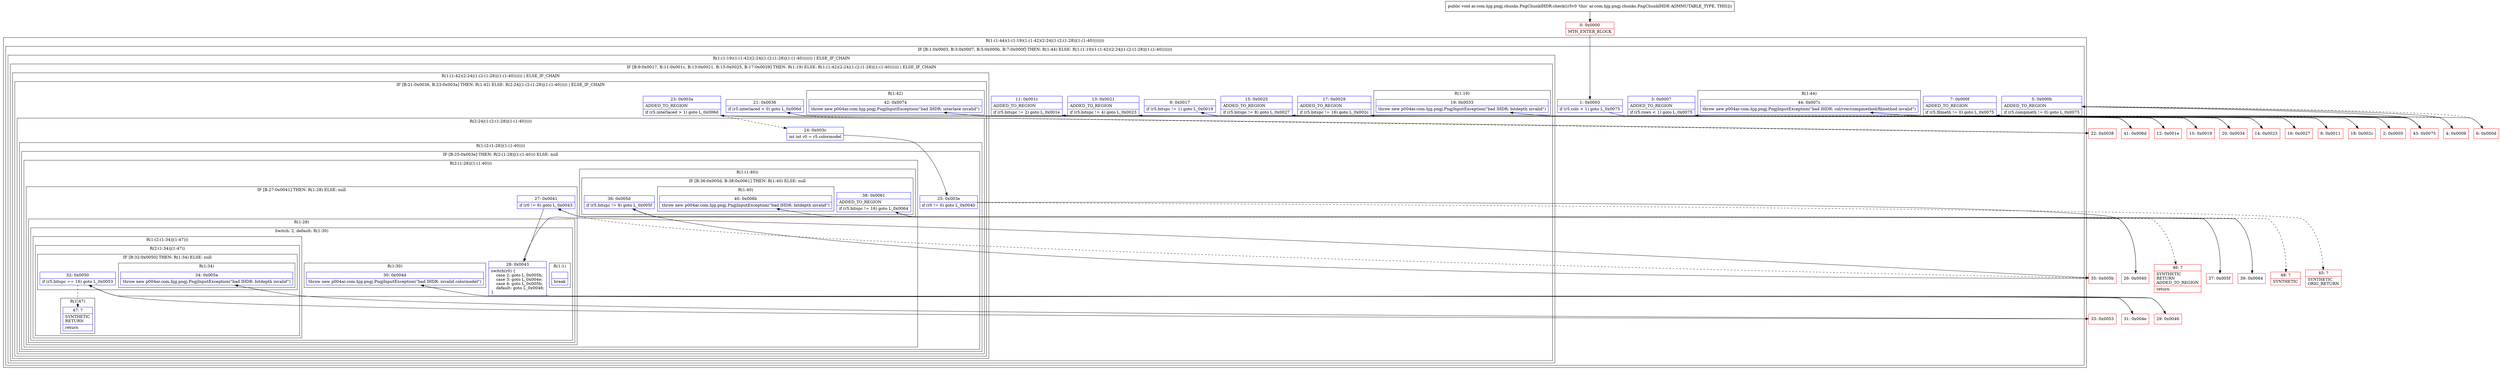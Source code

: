 digraph "CFG forar.com.hjg.pngj.chunks.PngChunkIHDR.check()V" {
subgraph cluster_Region_652121171 {
label = "R(1:(1:44)(1:(1:19)(1:(1:42)(2:24|(1:(2:(1:28)|(1:(1:40))))))))";
node [shape=record,color=blue];
subgraph cluster_IfRegion_1628981540 {
label = "IF [B:1:0x0003, B:3:0x0007, B:5:0x000b, B:7:0x000f] THEN: R(1:44) ELSE: R(1:(1:19)(1:(1:42)(2:24|(1:(2:(1:28)|(1:(1:40)))))))";
node [shape=record,color=blue];
Node_1 [shape=record,label="{1\:\ 0x0003|if (r5.cols \< 1) goto L_0x0075\l}"];
Node_3 [shape=record,label="{3\:\ 0x0007|ADDED_TO_REGION\l|if (r5.rows \< 1) goto L_0x0075\l}"];
Node_5 [shape=record,label="{5\:\ 0x000b|ADDED_TO_REGION\l|if (r5.compmeth != 0) goto L_0x0075\l}"];
Node_7 [shape=record,label="{7\:\ 0x000f|ADDED_TO_REGION\l|if (r5.filmeth != 0) goto L_0x0075\l}"];
subgraph cluster_Region_1972242763 {
label = "R(1:44)";
node [shape=record,color=blue];
Node_44 [shape=record,label="{44\:\ 0x007c|throw new p004ar.com.hjg.pngj.PngjInputException(\"bad IHDR: col\/row\/compmethod\/filmethod invalid\")\l}"];
}
subgraph cluster_Region_901606845 {
label = "R(1:(1:19)(1:(1:42)(2:24|(1:(2:(1:28)|(1:(1:40))))))) | ELSE_IF_CHAIN\l";
node [shape=record,color=blue];
subgraph cluster_IfRegion_1729305429 {
label = "IF [B:9:0x0017, B:11:0x001c, B:13:0x0021, B:15:0x0025, B:17:0x0029] THEN: R(1:19) ELSE: R(1:(1:42)(2:24|(1:(2:(1:28)|(1:(1:40)))))) | ELSE_IF_CHAIN\l";
node [shape=record,color=blue];
Node_9 [shape=record,label="{9\:\ 0x0017|if (r5.bitspc != 1) goto L_0x0019\l}"];
Node_11 [shape=record,label="{11\:\ 0x001c|ADDED_TO_REGION\l|if (r5.bitspc != 2) goto L_0x001e\l}"];
Node_13 [shape=record,label="{13\:\ 0x0021|ADDED_TO_REGION\l|if (r5.bitspc != 4) goto L_0x0023\l}"];
Node_15 [shape=record,label="{15\:\ 0x0025|ADDED_TO_REGION\l|if (r5.bitspc != 8) goto L_0x0027\l}"];
Node_17 [shape=record,label="{17\:\ 0x0029|ADDED_TO_REGION\l|if (r5.bitspc != 16) goto L_0x002c\l}"];
subgraph cluster_Region_1155612666 {
label = "R(1:19)";
node [shape=record,color=blue];
Node_19 [shape=record,label="{19\:\ 0x0033|throw new p004ar.com.hjg.pngj.PngjInputException(\"bad IHDR: bitdepth invalid\")\l}"];
}
subgraph cluster_Region_1092657788 {
label = "R(1:(1:42)(2:24|(1:(2:(1:28)|(1:(1:40)))))) | ELSE_IF_CHAIN\l";
node [shape=record,color=blue];
subgraph cluster_IfRegion_523173728 {
label = "IF [B:21:0x0036, B:23:0x003a] THEN: R(1:42) ELSE: R(2:24|(1:(2:(1:28)|(1:(1:40))))) | ELSE_IF_CHAIN\l";
node [shape=record,color=blue];
Node_21 [shape=record,label="{21\:\ 0x0036|if (r5.interlaced \< 0) goto L_0x006d\l}"];
Node_23 [shape=record,label="{23\:\ 0x003a|ADDED_TO_REGION\l|if (r5.interlaced \> 1) goto L_0x006d\l}"];
subgraph cluster_Region_1620612707 {
label = "R(1:42)";
node [shape=record,color=blue];
Node_42 [shape=record,label="{42\:\ 0x0074|throw new p004ar.com.hjg.pngj.PngjInputException(\"bad IHDR: interlace invalid\")\l}"];
}
subgraph cluster_Region_205295236 {
label = "R(2:24|(1:(2:(1:28)|(1:(1:40)))))";
node [shape=record,color=blue];
Node_24 [shape=record,label="{24\:\ 0x003c|int int r0 = r5.colormodel\l}"];
subgraph cluster_Region_768310117 {
label = "R(1:(2:(1:28)|(1:(1:40))))";
node [shape=record,color=blue];
subgraph cluster_IfRegion_467001194 {
label = "IF [B:25:0x003e] THEN: R(2:(1:28)|(1:(1:40))) ELSE: null";
node [shape=record,color=blue];
Node_25 [shape=record,label="{25\:\ 0x003e|if (r0 != 0) goto L_0x0040\l}"];
subgraph cluster_Region_1773936610 {
label = "R(2:(1:28)|(1:(1:40)))";
node [shape=record,color=blue];
subgraph cluster_IfRegion_330638637 {
label = "IF [B:27:0x0041] THEN: R(1:28) ELSE: null";
node [shape=record,color=blue];
Node_27 [shape=record,label="{27\:\ 0x0041|if (r0 != 6) goto L_0x0043\l}"];
subgraph cluster_Region_25241674 {
label = "R(1:28)";
node [shape=record,color=blue];
subgraph cluster_SwitchRegion_1278382935 {
label = "Switch: 2, default: R(1:30)";
node [shape=record,color=blue];
Node_28 [shape=record,label="{28\:\ 0x0043|switch(r0) \{\l    case 2: goto L_0x005b;\l    case 3: goto L_0x004e;\l    case 4: goto L_0x005b;\l    default: goto L_0x0046;\l\}\l}"];
subgraph cluster_Region_630099351 {
label = "R(1:1)";
node [shape=record,color=blue];
Node_InsnContainer_1399376400 [shape=record,label="{|break\l}"];
}
subgraph cluster_Region_1512217744 {
label = "R(1:(2:(1:34)|(1:47)))";
node [shape=record,color=blue];
subgraph cluster_Region_1391017190 {
label = "R(2:(1:34)|(1:47))";
node [shape=record,color=blue];
subgraph cluster_IfRegion_56291609 {
label = "IF [B:32:0x0050] THEN: R(1:34) ELSE: null";
node [shape=record,color=blue];
Node_32 [shape=record,label="{32\:\ 0x0050|if (r5.bitspc == 16) goto L_0x0053\l}"];
subgraph cluster_Region_385323816 {
label = "R(1:34)";
node [shape=record,color=blue];
Node_34 [shape=record,label="{34\:\ 0x005a|throw new p004ar.com.hjg.pngj.PngjInputException(\"bad IHDR: bitdepth invalid\")\l}"];
}
}
subgraph cluster_Region_1493126010 {
label = "R(1:47)";
node [shape=record,color=blue];
Node_47 [shape=record,label="{47\:\ ?|SYNTHETIC\lRETURN\l|return\l}"];
}
}
}
subgraph cluster_Region_1131041423 {
label = "R(1:30)";
node [shape=record,color=blue];
Node_30 [shape=record,label="{30\:\ 0x004d|throw new p004ar.com.hjg.pngj.PngjInputException(\"bad IHDR: invalid colormodel\")\l}"];
}
}
}
}
subgraph cluster_Region_401387970 {
label = "R(1:(1:40))";
node [shape=record,color=blue];
subgraph cluster_IfRegion_1026035396 {
label = "IF [B:36:0x005d, B:38:0x0061] THEN: R(1:40) ELSE: null";
node [shape=record,color=blue];
Node_36 [shape=record,label="{36\:\ 0x005d|if (r5.bitspc != 8) goto L_0x005f\l}"];
Node_38 [shape=record,label="{38\:\ 0x0061|ADDED_TO_REGION\l|if (r5.bitspc != 16) goto L_0x0064\l}"];
subgraph cluster_Region_531506816 {
label = "R(1:40)";
node [shape=record,color=blue];
Node_40 [shape=record,label="{40\:\ 0x006b|throw new p004ar.com.hjg.pngj.PngjInputException(\"bad IHDR: bitdepth invalid\")\l}"];
}
}
}
}
}
}
}
}
}
}
}
}
}
Node_0 [shape=record,color=red,label="{0\:\ 0x0000|MTH_ENTER_BLOCK\l}"];
Node_2 [shape=record,color=red,label="{2\:\ 0x0005}"];
Node_4 [shape=record,color=red,label="{4\:\ 0x0009}"];
Node_6 [shape=record,color=red,label="{6\:\ 0x000d}"];
Node_8 [shape=record,color=red,label="{8\:\ 0x0011}"];
Node_10 [shape=record,color=red,label="{10\:\ 0x0019}"];
Node_12 [shape=record,color=red,label="{12\:\ 0x001e}"];
Node_14 [shape=record,color=red,label="{14\:\ 0x0023}"];
Node_16 [shape=record,color=red,label="{16\:\ 0x0027}"];
Node_18 [shape=record,color=red,label="{18\:\ 0x002c}"];
Node_20 [shape=record,color=red,label="{20\:\ 0x0034}"];
Node_22 [shape=record,color=red,label="{22\:\ 0x0038}"];
Node_26 [shape=record,color=red,label="{26\:\ 0x0040}"];
Node_29 [shape=record,color=red,label="{29\:\ 0x0046}"];
Node_31 [shape=record,color=red,label="{31\:\ 0x004e}"];
Node_33 [shape=record,color=red,label="{33\:\ 0x0053}"];
Node_35 [shape=record,color=red,label="{35\:\ 0x005b}"];
Node_37 [shape=record,color=red,label="{37\:\ 0x005f}"];
Node_39 [shape=record,color=red,label="{39\:\ 0x0064}"];
Node_41 [shape=record,color=red,label="{41\:\ 0x006d}"];
Node_43 [shape=record,color=red,label="{43\:\ 0x0075}"];
Node_45 [shape=record,color=red,label="{45\:\ ?|SYNTHETIC\lORIG_RETURN\l}"];
Node_46 [shape=record,color=red,label="{46\:\ ?|SYNTHETIC\lRETURN\lADDED_TO_REGION\l|return\l}"];
Node_48 [shape=record,color=red,label="{48\:\ ?|SYNTHETIC\l}"];
MethodNode[shape=record,label="{public void ar.com.hjg.pngj.chunks.PngChunkIHDR.check((r5v0 'this' ar.com.hjg.pngj.chunks.PngChunkIHDR A[IMMUTABLE_TYPE, THIS])) }"];
MethodNode -> Node_0;
Node_1 -> Node_2[style=dashed];
Node_1 -> Node_43;
Node_3 -> Node_4[style=dashed];
Node_3 -> Node_43;
Node_5 -> Node_6[style=dashed];
Node_5 -> Node_43;
Node_7 -> Node_8[style=dashed];
Node_7 -> Node_43;
Node_9 -> Node_10;
Node_9 -> Node_20[style=dashed];
Node_11 -> Node_12;
Node_11 -> Node_20[style=dashed];
Node_13 -> Node_14;
Node_13 -> Node_20[style=dashed];
Node_15 -> Node_16;
Node_15 -> Node_20[style=dashed];
Node_17 -> Node_18;
Node_17 -> Node_20[style=dashed];
Node_21 -> Node_22[style=dashed];
Node_21 -> Node_41;
Node_23 -> Node_24[style=dashed];
Node_23 -> Node_41;
Node_24 -> Node_25;
Node_25 -> Node_26;
Node_25 -> Node_45[style=dashed];
Node_27 -> Node_28;
Node_27 -> Node_35[style=dashed];
Node_28 -> Node_29;
Node_28 -> Node_31;
Node_28 -> Node_35;
Node_32 -> Node_33;
Node_32 -> Node_47[style=dashed];
Node_36 -> Node_37;
Node_36 -> Node_46[style=dashed];
Node_38 -> Node_39;
Node_38 -> Node_48[style=dashed];
Node_0 -> Node_1;
Node_2 -> Node_3;
Node_4 -> Node_5;
Node_6 -> Node_7;
Node_8 -> Node_9;
Node_10 -> Node_11;
Node_12 -> Node_13;
Node_14 -> Node_15;
Node_16 -> Node_17;
Node_18 -> Node_19;
Node_20 -> Node_21;
Node_22 -> Node_23;
Node_26 -> Node_27;
Node_29 -> Node_30;
Node_31 -> Node_32;
Node_33 -> Node_34;
Node_35 -> Node_36;
Node_37 -> Node_38;
Node_39 -> Node_40;
Node_41 -> Node_42;
Node_43 -> Node_44;
}

